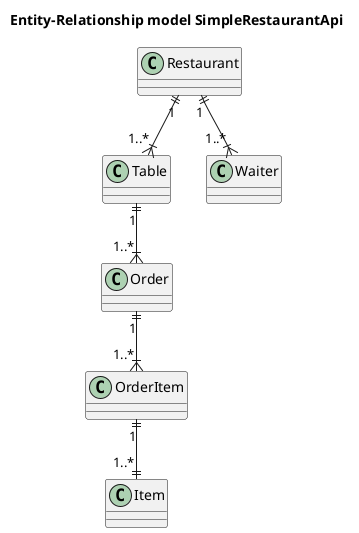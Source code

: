 @startuml
title Entity-Relationship model SimpleRestaurantApi
Restaurant "1" ||--|{ "1..*" Table
Restaurant "1" ||--|{ "1..*" Waiter
Table "1" ||--|{ "1..*" Order
Order "1" ||--|{ "1..*" OrderItem
OrderItem "1" ||--|| "1..*" Item
@enduml